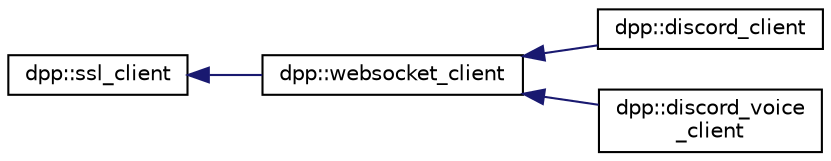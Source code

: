 digraph "Graphical Class Hierarchy"
{
 // INTERACTIVE_SVG=YES
  edge [fontname="Helvetica",fontsize="10",labelfontname="Helvetica",labelfontsize="10"];
  node [fontname="Helvetica",fontsize="10",shape=record];
  rankdir="LR";
  Node1 [label="dpp::ssl_client",height=0.2,width=0.4,color="black", fillcolor="white", style="filled",URL="$classdpp_1_1ssl__client.html",tooltip="Implements a simple non-blocking SSL stream client. "];
  Node1 -> Node2 [dir="back",color="midnightblue",fontsize="10",style="solid",fontname="Helvetica"];
  Node2 [label="dpp::websocket_client",height=0.2,width=0.4,color="black", fillcolor="white", style="filled",URL="$classdpp_1_1websocket__client.html",tooltip="Implements a websocket client based on the SSL client. "];
  Node2 -> Node3 [dir="back",color="midnightblue",fontsize="10",style="solid",fontname="Helvetica"];
  Node3 [label="dpp::discord_client",height=0.2,width=0.4,color="black", fillcolor="white", style="filled",URL="$classdpp_1_1discord__client.html",tooltip="Implements a discord client. Each discord_client connects to one shard and derives from a websocket c..."];
  Node2 -> Node4 [dir="back",color="midnightblue",fontsize="10",style="solid",fontname="Helvetica"];
  Node4 [label="dpp::discord_voice\l_client",height=0.2,width=0.4,color="black", fillcolor="white", style="filled",URL="$classdpp_1_1discord__voice__client.html",tooltip="Implements a discord voice connection. Each discord_voice_client connects to one voice channel and de..."];
}
